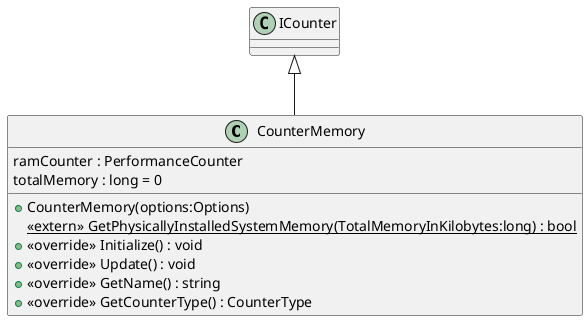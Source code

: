 @startuml
class CounterMemory {
    + CounterMemory(options:Options)
    {static} <<extern>> GetPhysicallyInstalledSystemMemory(TotalMemoryInKilobytes:long) : bool
    ramCounter : PerformanceCounter
    totalMemory : long = 0
    + <<override>> Initialize() : void
    + <<override>> Update() : void
    + <<override>> GetName() : string
    + <<override>> GetCounterType() : CounterType
}
ICounter <|-- CounterMemory
@enduml
